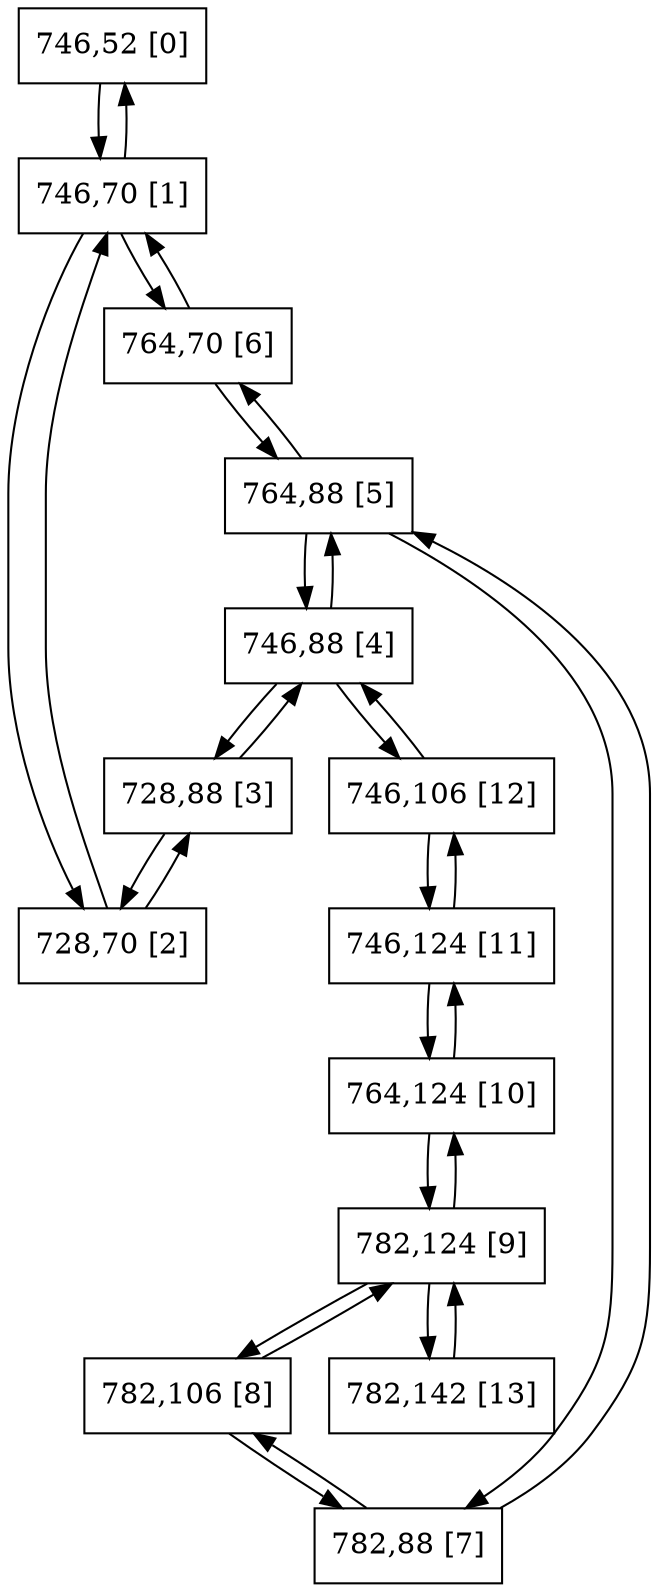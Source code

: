 digraph G {
graph [bgcolor=white size="20,20"]
node [shape=circle color=black]
0[shape = polygon, sides = 4, label="746,52 [0]", pos = "2.25,11.25!" ];
1[shape = polygon, sides = 4, label="746,70 [1]", pos = "2.25,9!" ];
2[shape = polygon, sides = 4, label="728,70 [2]", pos = "0,9!" ];
3[shape = polygon, sides = 4, label="728,88 [3]", pos = "0,6.75!" ];
4[shape = polygon, sides = 4, label="746,88 [4]", pos = "2.25,6.75!" ];
5[shape = polygon, sides = 4, label="764,88 [5]", pos = "4.5,6.75!" ];
6[shape = polygon, sides = 4, label="764,70 [6]", pos = "4.5,9!" ];
7[shape = polygon, sides = 4, label="782,88 [7]", pos = "6.75,6.75!" ];
8[shape = polygon, sides = 4, label="782,106 [8]", pos = "6.75,4.5!" ];
9[shape = polygon, sides = 4, label="782,124 [9]", pos = "6.75,2.25!" ];
10[shape = polygon, sides = 4, label="764,124 [10]", pos = "4.5,2.25!" ];
11[shape = polygon, sides = 4, label="746,124 [11]", pos = "2.25,2.25!" ];
12[shape = polygon, sides = 4, label="746,106 [12]", pos = "2.25,4.5!" ];
13[shape = polygon, sides = 4, label="782,142 [13]", pos = "6.75,0!" ];
0->1 ;
1->0 ;
1->2 ;
1->6 ;
2->1 ;
2->3 ;
3->2 ;
3->4 ;
4->3 ;
4->5 ;
4->12 ;
5->4 ;
5->6 ;
5->7 ;
6->5 ;
6->1 ;
7->5 ;
7->8 ;
8->7 ;
8->9 ;
9->8 ;
9->10 ;
9->13 ;
10->9 ;
10->11 ;
11->10 ;
11->12 ;
12->11 ;
12->4 ;
13->9 ;
}
